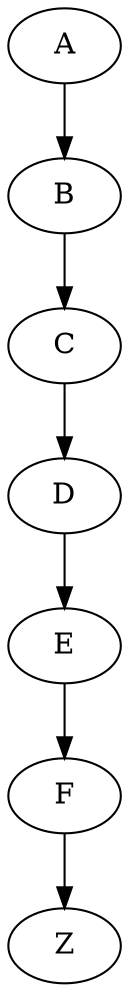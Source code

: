 digraph g {
	A -> B -> C -> D -> E -> F -> Z [ distance = 1 ]

	A [ x =   0, y =   0, passenger = "pA:A->B@rate=1/1000" ]
	B [ x =  20, y =   0, passenger = "pB:B->C@rate=1/1000" ]
	C [ x =  40, y =   0, passenger = "pC:C->D@rate=1/1000" ]
	D [ x =  60, y =   0, passenger = "pD:D->E@rate=1/1000" ]
	E [ x =  80, y =   0, passenger = "pE:E->F@rate=1/1000" ]
	F [ x = 100, y =   0, passenger = "pF:F->Z@rate=1/1000" ]
	Z [ x = 120, y =   0 ]
}